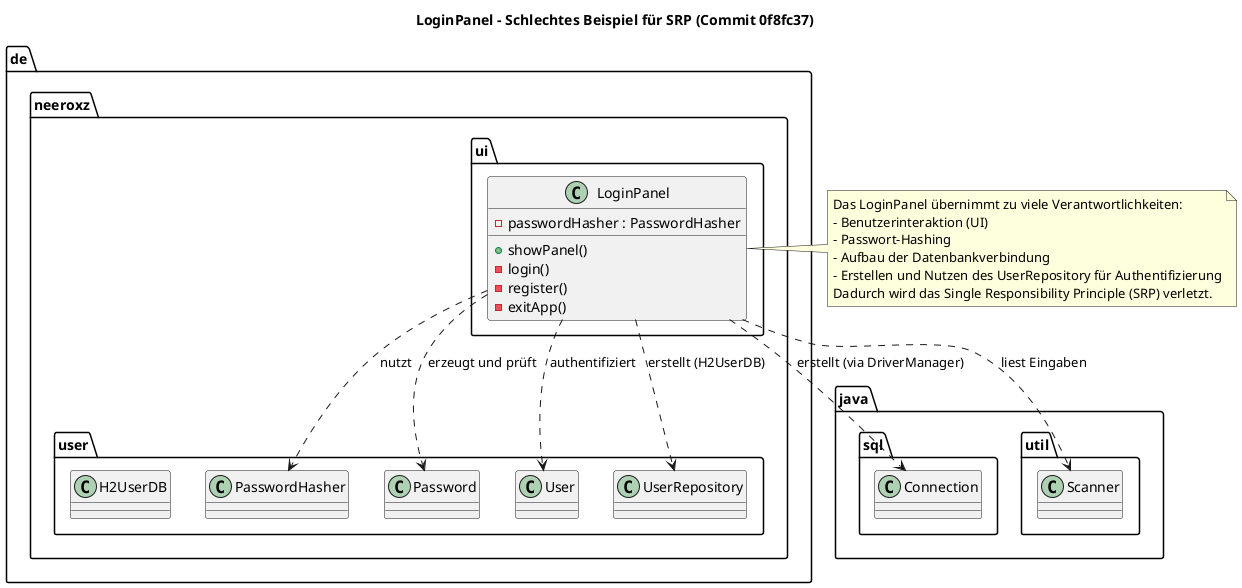 @startuml LoginPanel_SRP_Negativ
title LoginPanel - Schlechtes Beispiel für SRP (Commit 0f8fc37)

package "de.neeroxz.ui" {
  class LoginPanel {
    - passwordHasher : PasswordHasher
    + showPanel()
    - login()
    - register()
    - exitApp()
  }
}

package "de.neeroxz.user" {
  class PasswordHasher
  class Password
  class User
  class UserRepository
  class H2UserDB
}

package "java.sql" {
  class Connection
}

package "java.util" {
  class Scanner
}

LoginPanel ..> PasswordHasher : nutzt
LoginPanel ..> Scanner : liest Eingaben
LoginPanel ..> Connection : erstellt (via DriverManager)
LoginPanel ..> UserRepository : erstellt (H2UserDB)
LoginPanel ..> Password : erzeugt und prüft
LoginPanel ..> User : authentifiziert

note right of LoginPanel
  Das LoginPanel übernimmt zu viele Verantwortlichkeiten:
  - Benutzerinteraktion (UI)
  - Passwort-Hashing
  - Aufbau der Datenbankverbindung
  - Erstellen und Nutzen des UserRepository für Authentifizierung
  Dadurch wird das Single Responsibility Principle (SRP) verletzt.
end note

@enduml
